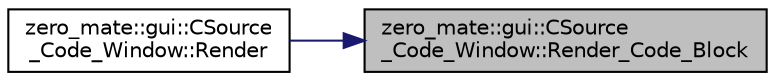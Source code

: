 digraph "zero_mate::gui::CSource_Code_Window::Render_Code_Block"
{
 // LATEX_PDF_SIZE
  bgcolor="transparent";
  edge [fontname="Helvetica",fontsize="10",labelfontname="Helvetica",labelfontsize="10"];
  node [fontname="Helvetica",fontsize="10",shape=record];
  rankdir="RL";
  Node1 [label="zero_mate::gui::CSource\l_Code_Window::Render_Code_Block",height=0.2,width=0.4,color="black", fillcolor="grey75", style="filled", fontcolor="black",tooltip=" "];
  Node1 -> Node2 [dir="back",color="midnightblue",fontsize="10",style="solid",fontname="Helvetica"];
  Node2 [label="zero_mate::gui::CSource\l_Code_Window::Render",height=0.2,width=0.4,color="black",URL="$classzero__mate_1_1gui_1_1CSource__Code__Window.html#a24d4560bdcaf8c4fb0611de1b55ac687",tooltip=" "];
}

